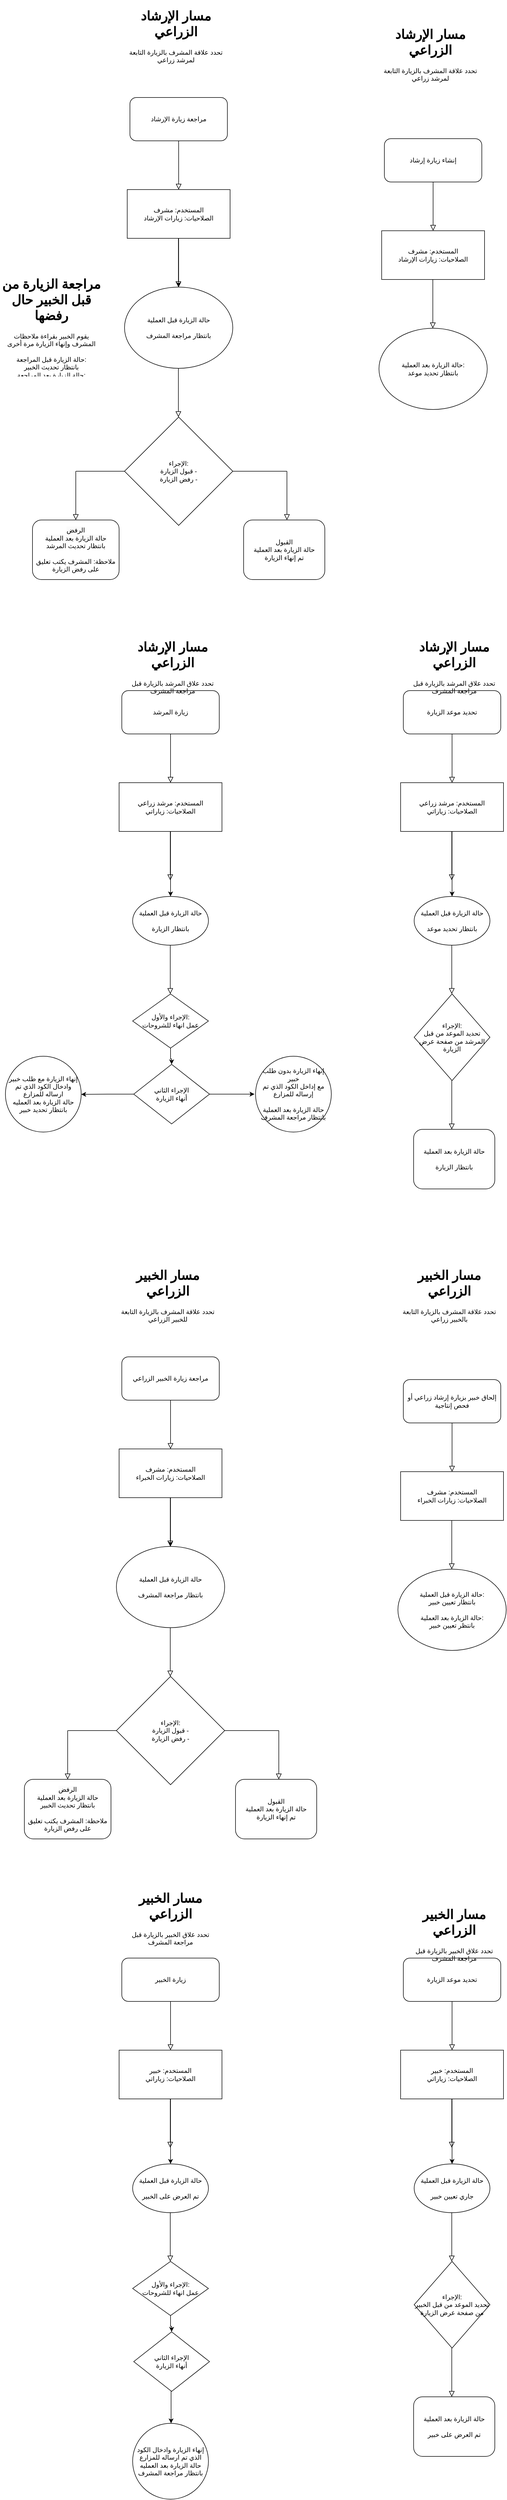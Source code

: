 <mxfile version="22.1.13" type="github">
  <diagram id="C5RBs43oDa-KdzZeNtuy" name="Page-1">
    <mxGraphModel dx="2269" dy="628" grid="1" gridSize="10" guides="1" tooltips="1" connect="1" arrows="1" fold="1" page="1" pageScale="1" pageWidth="827" pageHeight="1169" math="0" shadow="0">
      <root>
        <mxCell id="WIyWlLk6GJQsqaUBKTNV-0" />
        <mxCell id="WIyWlLk6GJQsqaUBKTNV-1" parent="WIyWlLk6GJQsqaUBKTNV-0" />
        <mxCell id="WIyWlLk6GJQsqaUBKTNV-2" value="" style="rounded=0;html=1;jettySize=auto;orthogonalLoop=1;fontSize=11;endArrow=block;endFill=0;endSize=8;strokeWidth=1;shadow=0;labelBackgroundColor=none;edgeStyle=orthogonalEdgeStyle;" parent="WIyWlLk6GJQsqaUBKTNV-1" source="WIyWlLk6GJQsqaUBKTNV-3" edge="1">
          <mxGeometry relative="1" as="geometry">
            <mxPoint x="180" y="471" as="targetPoint" />
          </mxGeometry>
        </mxCell>
        <mxCell id="WIyWlLk6GJQsqaUBKTNV-3" value="إنشاء زيارة إرشاد" style="rounded=1;whiteSpace=wrap;html=1;fontSize=12;glass=0;strokeWidth=1;shadow=0;" parent="WIyWlLk6GJQsqaUBKTNV-1" vertex="1">
          <mxGeometry x="90" y="301" width="180" height="80" as="geometry" />
        </mxCell>
        <mxCell id="__OgKGSpbxOhJbPQyg4M-0" value="المستخدم: مشرف&lt;br&gt;الصلاحيات:&amp;nbsp;زيارات الإرشاد" style="rounded=0;whiteSpace=wrap;html=1;" parent="WIyWlLk6GJQsqaUBKTNV-1" vertex="1">
          <mxGeometry x="85" y="471" width="190" height="90" as="geometry" />
        </mxCell>
        <mxCell id="__OgKGSpbxOhJbPQyg4M-3" value="" style="rounded=0;html=1;jettySize=auto;orthogonalLoop=1;fontSize=11;endArrow=block;endFill=0;endSize=8;strokeWidth=1;shadow=0;labelBackgroundColor=none;edgeStyle=orthogonalEdgeStyle;" parent="WIyWlLk6GJQsqaUBKTNV-1" edge="1">
          <mxGeometry relative="1" as="geometry">
            <mxPoint x="179.5" y="561" as="sourcePoint" />
            <mxPoint x="179.5" y="651" as="targetPoint" />
          </mxGeometry>
        </mxCell>
        <mxCell id="__OgKGSpbxOhJbPQyg4M-4" value="" style="rounded=0;html=1;jettySize=auto;orthogonalLoop=1;fontSize=11;endArrow=block;endFill=0;endSize=8;strokeWidth=1;shadow=0;labelBackgroundColor=none;edgeStyle=orthogonalEdgeStyle;" parent="WIyWlLk6GJQsqaUBKTNV-1" source="__OgKGSpbxOhJbPQyg4M-5" edge="1">
          <mxGeometry relative="1" as="geometry">
            <mxPoint x="-290" y="395" as="targetPoint" />
          </mxGeometry>
        </mxCell>
        <mxCell id="__OgKGSpbxOhJbPQyg4M-5" value="مراجعة زيارة الإرشاد" style="rounded=1;whiteSpace=wrap;html=1;fontSize=12;glass=0;strokeWidth=1;shadow=0;" parent="WIyWlLk6GJQsqaUBKTNV-1" vertex="1">
          <mxGeometry x="-380" y="225" width="180" height="80" as="geometry" />
        </mxCell>
        <mxCell id="__OgKGSpbxOhJbPQyg4M-12" value="" style="edgeStyle=orthogonalEdgeStyle;rounded=0;orthogonalLoop=1;jettySize=auto;html=1;" parent="WIyWlLk6GJQsqaUBKTNV-1" source="__OgKGSpbxOhJbPQyg4M-6" target="__OgKGSpbxOhJbPQyg4M-9" edge="1">
          <mxGeometry relative="1" as="geometry" />
        </mxCell>
        <mxCell id="__OgKGSpbxOhJbPQyg4M-6" value="المستخدم: مشرف&lt;br&gt;الصلاحيات:&amp;nbsp;زيارات الإرشاد" style="rounded=0;whiteSpace=wrap;html=1;" parent="WIyWlLk6GJQsqaUBKTNV-1" vertex="1">
          <mxGeometry x="-385" y="395" width="190" height="90" as="geometry" />
        </mxCell>
        <mxCell id="__OgKGSpbxOhJbPQyg4M-8" value="" style="rounded=0;html=1;jettySize=auto;orthogonalLoop=1;fontSize=11;endArrow=block;endFill=0;endSize=8;strokeWidth=1;shadow=0;labelBackgroundColor=none;edgeStyle=orthogonalEdgeStyle;" parent="WIyWlLk6GJQsqaUBKTNV-1" edge="1">
          <mxGeometry relative="1" as="geometry">
            <mxPoint x="-290.5" y="485" as="sourcePoint" />
            <mxPoint x="-290.5" y="575" as="targetPoint" />
          </mxGeometry>
        </mxCell>
        <mxCell id="__OgKGSpbxOhJbPQyg4M-9" value="حالة الزيارة قبل العملية&lt;br&gt;&lt;br&gt;بانتظار مراجعة المشرف" style="ellipse;whiteSpace=wrap;html=1;" parent="WIyWlLk6GJQsqaUBKTNV-1" vertex="1">
          <mxGeometry x="-390" y="575" width="200" height="150" as="geometry" />
        </mxCell>
        <mxCell id="__OgKGSpbxOhJbPQyg4M-10" value="حالة الزيارة بعد العملية:&lt;br style=&quot;border-color: var(--border-color);&quot;&gt;بانتظار تحديد موعد" style="ellipse;whiteSpace=wrap;html=1;" parent="WIyWlLk6GJQsqaUBKTNV-1" vertex="1">
          <mxGeometry x="80" y="651" width="200" height="150" as="geometry" />
        </mxCell>
        <mxCell id="__OgKGSpbxOhJbPQyg4M-11" value="الإجراء:&lt;br&gt;قبول الزيارة -&lt;br&gt;رفض الزيارة -" style="rhombus;whiteSpace=wrap;html=1;" parent="WIyWlLk6GJQsqaUBKTNV-1" vertex="1">
          <mxGeometry x="-390" y="815" width="200" height="200" as="geometry" />
        </mxCell>
        <mxCell id="__OgKGSpbxOhJbPQyg4M-13" value="" style="rounded=0;html=1;jettySize=auto;orthogonalLoop=1;fontSize=11;endArrow=block;endFill=0;endSize=8;strokeWidth=1;shadow=0;labelBackgroundColor=none;edgeStyle=orthogonalEdgeStyle;" parent="WIyWlLk6GJQsqaUBKTNV-1" edge="1">
          <mxGeometry relative="1" as="geometry">
            <mxPoint x="-290.5" y="725" as="sourcePoint" />
            <mxPoint x="-290.5" y="815" as="targetPoint" />
            <Array as="points">
              <mxPoint x="-290" y="765" />
              <mxPoint x="-290" y="765" />
            </Array>
          </mxGeometry>
        </mxCell>
        <mxCell id="__OgKGSpbxOhJbPQyg4M-15" value="" style="endArrow=none;html=1;rounded=0;" parent="WIyWlLk6GJQsqaUBKTNV-1" edge="1">
          <mxGeometry width="50" height="50" relative="1" as="geometry">
            <mxPoint x="-480" y="915" as="sourcePoint" />
            <mxPoint x="-390" y="915" as="targetPoint" />
          </mxGeometry>
        </mxCell>
        <mxCell id="__OgKGSpbxOhJbPQyg4M-16" value="" style="rounded=0;html=1;jettySize=auto;orthogonalLoop=1;fontSize=11;endArrow=block;endFill=0;endSize=8;strokeWidth=1;shadow=0;labelBackgroundColor=none;edgeStyle=orthogonalEdgeStyle;" parent="WIyWlLk6GJQsqaUBKTNV-1" edge="1">
          <mxGeometry relative="1" as="geometry">
            <mxPoint x="-480" y="915" as="sourcePoint" />
            <mxPoint x="-480" y="1005" as="targetPoint" />
            <Array as="points">
              <mxPoint x="-479.5" y="955" />
              <mxPoint x="-479.5" y="955" />
            </Array>
          </mxGeometry>
        </mxCell>
        <mxCell id="__OgKGSpbxOhJbPQyg4M-17" value="" style="endArrow=none;html=1;rounded=0;" parent="WIyWlLk6GJQsqaUBKTNV-1" edge="1">
          <mxGeometry width="50" height="50" relative="1" as="geometry">
            <mxPoint x="-90" y="915" as="sourcePoint" />
            <mxPoint x="-190" y="915" as="targetPoint" />
          </mxGeometry>
        </mxCell>
        <mxCell id="__OgKGSpbxOhJbPQyg4M-18" value="" style="rounded=0;html=1;jettySize=auto;orthogonalLoop=1;fontSize=11;endArrow=block;endFill=0;endSize=8;strokeWidth=1;shadow=0;labelBackgroundColor=none;edgeStyle=orthogonalEdgeStyle;" parent="WIyWlLk6GJQsqaUBKTNV-1" edge="1">
          <mxGeometry relative="1" as="geometry">
            <mxPoint x="-90" y="915" as="sourcePoint" />
            <mxPoint x="-90" y="1005" as="targetPoint" />
            <Array as="points">
              <mxPoint x="-89.5" y="955" />
              <mxPoint x="-89.5" y="955" />
            </Array>
          </mxGeometry>
        </mxCell>
        <mxCell id="__OgKGSpbxOhJbPQyg4M-19" value="القبول&lt;br&gt;حالة الزيارة بعد العملية&lt;br&gt;تم إنهاء الزيارة" style="rounded=1;whiteSpace=wrap;html=1;" parent="WIyWlLk6GJQsqaUBKTNV-1" vertex="1">
          <mxGeometry x="-170" y="1005" width="150" height="110" as="geometry" />
        </mxCell>
        <mxCell id="__OgKGSpbxOhJbPQyg4M-20" value="&lt;span style=&quot;color: rgb(0, 0, 0); font-family: Helvetica; font-size: 12px; font-style: normal; font-variant-ligatures: normal; font-variant-caps: normal; font-weight: 400; letter-spacing: normal; orphans: 2; text-align: center; text-indent: 0px; text-transform: none; widows: 2; word-spacing: 0px; -webkit-text-stroke-width: 0px; background-color: rgb(251, 251, 251); text-decoration-thickness: initial; text-decoration-style: initial; text-decoration-color: initial; float: none; display: inline !important;&quot;&gt;الرفض&lt;/span&gt;&lt;br style=&quot;border-color: var(--border-color); color: rgb(0, 0, 0); font-family: Helvetica; font-size: 12px; font-style: normal; font-variant-ligatures: normal; font-variant-caps: normal; font-weight: 400; letter-spacing: normal; orphans: 2; text-align: center; text-indent: 0px; text-transform: none; widows: 2; word-spacing: 0px; -webkit-text-stroke-width: 0px; background-color: rgb(251, 251, 251); text-decoration-thickness: initial; text-decoration-style: initial; text-decoration-color: initial;&quot;&gt;&lt;span style=&quot;color: rgb(0, 0, 0); font-family: Helvetica; font-size: 12px; font-style: normal; font-variant-ligatures: normal; font-variant-caps: normal; font-weight: 400; letter-spacing: normal; orphans: 2; text-align: center; text-indent: 0px; text-transform: none; widows: 2; word-spacing: 0px; -webkit-text-stroke-width: 0px; background-color: rgb(251, 251, 251); text-decoration-thickness: initial; text-decoration-style: initial; text-decoration-color: initial; float: none; display: inline !important;&quot;&gt;حالة الزيارة بعد العملية&lt;/span&gt;&lt;br style=&quot;border-color: var(--border-color); color: rgb(0, 0, 0); font-family: Helvetica; font-size: 12px; font-style: normal; font-variant-ligatures: normal; font-variant-caps: normal; font-weight: 400; letter-spacing: normal; orphans: 2; text-align: center; text-indent: 0px; text-transform: none; widows: 2; word-spacing: 0px; -webkit-text-stroke-width: 0px; background-color: rgb(251, 251, 251); text-decoration-thickness: initial; text-decoration-style: initial; text-decoration-color: initial;&quot;&gt;بانتظار تحديث المرشد&lt;br&gt;&lt;br&gt;ملاحظة: المشرف يكتب تعليق على رفض الزيارة" style="rounded=1;whiteSpace=wrap;html=1;" parent="WIyWlLk6GJQsqaUBKTNV-1" vertex="1">
          <mxGeometry x="-560" y="1005" width="160" height="110" as="geometry" />
        </mxCell>
        <mxCell id="__OgKGSpbxOhJbPQyg4M-30" value="&lt;h1&gt;مسار الإرشاد الزراعي&lt;/h1&gt;&lt;p&gt;تحدد علاقة المشرف بالزيارة التابعة لمرشد زراعي&lt;/p&gt;" style="text;html=1;strokeColor=none;fillColor=none;spacing=5;spacingTop=-20;whiteSpace=wrap;overflow=hidden;rounded=0;align=center;" parent="WIyWlLk6GJQsqaUBKTNV-1" vertex="1">
          <mxGeometry x="80" y="89" width="190" height="120" as="geometry" />
        </mxCell>
        <mxCell id="__OgKGSpbxOhJbPQyg4M-31" value="&lt;h1&gt;مسار الإرشاد الزراعي&lt;/h1&gt;&lt;p&gt;تحدد علاقة المشرف بالزيارة التابعة لمرشد زراعي&lt;/p&gt;" style="text;html=1;strokeColor=none;fillColor=none;spacing=5;spacingTop=-20;whiteSpace=wrap;overflow=hidden;rounded=0;align=center;" parent="WIyWlLk6GJQsqaUBKTNV-1" vertex="1">
          <mxGeometry x="-390" y="55" width="190" height="120" as="geometry" />
        </mxCell>
        <mxCell id="__OgKGSpbxOhJbPQyg4M-32" value="" style="rounded=0;html=1;jettySize=auto;orthogonalLoop=1;fontSize=11;endArrow=block;endFill=0;endSize=8;strokeWidth=1;shadow=0;labelBackgroundColor=none;edgeStyle=orthogonalEdgeStyle;" parent="WIyWlLk6GJQsqaUBKTNV-1" source="__OgKGSpbxOhJbPQyg4M-33" edge="1">
          <mxGeometry relative="1" as="geometry">
            <mxPoint x="215" y="1490" as="targetPoint" />
          </mxGeometry>
        </mxCell>
        <mxCell id="__OgKGSpbxOhJbPQyg4M-33" value="تحديد موعد الزيارة" style="rounded=1;whiteSpace=wrap;html=1;fontSize=12;glass=0;strokeWidth=1;shadow=0;" parent="WIyWlLk6GJQsqaUBKTNV-1" vertex="1">
          <mxGeometry x="125" y="1320" width="180" height="80" as="geometry" />
        </mxCell>
        <mxCell id="__OgKGSpbxOhJbPQyg4M-34" value="" style="edgeStyle=orthogonalEdgeStyle;rounded=0;orthogonalLoop=1;jettySize=auto;html=1;" parent="WIyWlLk6GJQsqaUBKTNV-1" source="__OgKGSpbxOhJbPQyg4M-35" target="__OgKGSpbxOhJbPQyg4M-37" edge="1">
          <mxGeometry relative="1" as="geometry" />
        </mxCell>
        <mxCell id="__OgKGSpbxOhJbPQyg4M-35" value="المستخدم: مرشد زراعي&lt;br&gt;الصلاحيات:&amp;nbsp;زياراتي" style="rounded=0;whiteSpace=wrap;html=1;" parent="WIyWlLk6GJQsqaUBKTNV-1" vertex="1">
          <mxGeometry x="120" y="1490" width="190" height="90" as="geometry" />
        </mxCell>
        <mxCell id="__OgKGSpbxOhJbPQyg4M-36" value="" style="rounded=0;html=1;jettySize=auto;orthogonalLoop=1;fontSize=11;endArrow=block;endFill=0;endSize=8;strokeWidth=1;shadow=0;labelBackgroundColor=none;edgeStyle=orthogonalEdgeStyle;" parent="WIyWlLk6GJQsqaUBKTNV-1" edge="1">
          <mxGeometry relative="1" as="geometry">
            <mxPoint x="214.5" y="1580" as="sourcePoint" />
            <mxPoint x="214.5" y="1670" as="targetPoint" />
          </mxGeometry>
        </mxCell>
        <mxCell id="__OgKGSpbxOhJbPQyg4M-37" value="حالة الزيارة قبل العملية&lt;br&gt;&lt;br&gt;بانتظار تحديد موعد" style="ellipse;whiteSpace=wrap;html=1;" parent="WIyWlLk6GJQsqaUBKTNV-1" vertex="1">
          <mxGeometry x="145" y="1700" width="140" height="90" as="geometry" />
        </mxCell>
        <mxCell id="__OgKGSpbxOhJbPQyg4M-38" value="الإجراء:&lt;br&gt;تحديد الموعد من قبل المرشد من صفحة عرض الزيارة" style="rhombus;whiteSpace=wrap;html=1;" parent="WIyWlLk6GJQsqaUBKTNV-1" vertex="1">
          <mxGeometry x="145" y="1880" width="140" height="160" as="geometry" />
        </mxCell>
        <mxCell id="__OgKGSpbxOhJbPQyg4M-39" value="" style="rounded=0;html=1;jettySize=auto;orthogonalLoop=1;fontSize=11;endArrow=block;endFill=0;endSize=8;strokeWidth=1;shadow=0;labelBackgroundColor=none;edgeStyle=orthogonalEdgeStyle;" parent="WIyWlLk6GJQsqaUBKTNV-1" edge="1">
          <mxGeometry relative="1" as="geometry">
            <mxPoint x="214.5" y="1790" as="sourcePoint" />
            <mxPoint x="214.5" y="1880" as="targetPoint" />
            <Array as="points">
              <mxPoint x="215" y="1830" />
              <mxPoint x="215" y="1830" />
            </Array>
          </mxGeometry>
        </mxCell>
        <mxCell id="__OgKGSpbxOhJbPQyg4M-43" value="" style="rounded=0;html=1;jettySize=auto;orthogonalLoop=1;fontSize=11;endArrow=block;endFill=0;endSize=8;strokeWidth=1;shadow=0;labelBackgroundColor=none;edgeStyle=orthogonalEdgeStyle;" parent="WIyWlLk6GJQsqaUBKTNV-1" edge="1">
          <mxGeometry relative="1" as="geometry">
            <mxPoint x="214.5" y="2040" as="sourcePoint" />
            <mxPoint x="214.5" y="2130" as="targetPoint" />
            <Array as="points">
              <mxPoint x="215" y="2080" />
              <mxPoint x="215" y="2080" />
            </Array>
          </mxGeometry>
        </mxCell>
        <mxCell id="__OgKGSpbxOhJbPQyg4M-44" value="حالة الزيارة بعد العملية&lt;br&gt;&lt;br&gt;بانتظار الزيارة" style="rounded=1;whiteSpace=wrap;html=1;" parent="WIyWlLk6GJQsqaUBKTNV-1" vertex="1">
          <mxGeometry x="144" y="2130" width="150" height="110" as="geometry" />
        </mxCell>
        <mxCell id="__OgKGSpbxOhJbPQyg4M-46" value="&lt;h1&gt;مسار الإرشاد الزراعي&lt;/h1&gt;&lt;p&gt;تحدد علاق المرشد بالزيارة قبل مراجعة المشرف&lt;/p&gt;" style="text;html=1;strokeColor=none;fillColor=none;spacing=5;spacingTop=-20;whiteSpace=wrap;overflow=hidden;rounded=0;align=center;" parent="WIyWlLk6GJQsqaUBKTNV-1" vertex="1">
          <mxGeometry x="124" y="1220" width="190" height="120" as="geometry" />
        </mxCell>
        <mxCell id="__OgKGSpbxOhJbPQyg4M-57" value="" style="rounded=0;html=1;jettySize=auto;orthogonalLoop=1;fontSize=11;endArrow=block;endFill=0;endSize=8;strokeWidth=1;shadow=0;labelBackgroundColor=none;edgeStyle=orthogonalEdgeStyle;" parent="WIyWlLk6GJQsqaUBKTNV-1" source="__OgKGSpbxOhJbPQyg4M-58" edge="1">
          <mxGeometry relative="1" as="geometry">
            <mxPoint x="-305" y="1490" as="targetPoint" />
          </mxGeometry>
        </mxCell>
        <mxCell id="__OgKGSpbxOhJbPQyg4M-58" value="زيارة المرشد" style="rounded=1;whiteSpace=wrap;html=1;fontSize=12;glass=0;strokeWidth=1;shadow=0;" parent="WIyWlLk6GJQsqaUBKTNV-1" vertex="1">
          <mxGeometry x="-395" y="1320" width="180" height="80" as="geometry" />
        </mxCell>
        <mxCell id="__OgKGSpbxOhJbPQyg4M-59" value="" style="edgeStyle=orthogonalEdgeStyle;rounded=0;orthogonalLoop=1;jettySize=auto;html=1;" parent="WIyWlLk6GJQsqaUBKTNV-1" source="__OgKGSpbxOhJbPQyg4M-60" target="__OgKGSpbxOhJbPQyg4M-62" edge="1">
          <mxGeometry relative="1" as="geometry" />
        </mxCell>
        <mxCell id="__OgKGSpbxOhJbPQyg4M-60" value="المستخدم: مرشد زراعي&lt;br&gt;الصلاحيات:&amp;nbsp;زياراتي" style="rounded=0;whiteSpace=wrap;html=1;" parent="WIyWlLk6GJQsqaUBKTNV-1" vertex="1">
          <mxGeometry x="-400" y="1490" width="190" height="90" as="geometry" />
        </mxCell>
        <mxCell id="__OgKGSpbxOhJbPQyg4M-61" value="" style="rounded=0;html=1;jettySize=auto;orthogonalLoop=1;fontSize=11;endArrow=block;endFill=0;endSize=8;strokeWidth=1;shadow=0;labelBackgroundColor=none;edgeStyle=orthogonalEdgeStyle;" parent="WIyWlLk6GJQsqaUBKTNV-1" edge="1">
          <mxGeometry relative="1" as="geometry">
            <mxPoint x="-305.5" y="1580" as="sourcePoint" />
            <mxPoint x="-305.5" y="1670" as="targetPoint" />
          </mxGeometry>
        </mxCell>
        <mxCell id="__OgKGSpbxOhJbPQyg4M-62" value="حالة الزيارة قبل العملية&lt;br&gt;&lt;br&gt;بانتظار الزيارة" style="ellipse;whiteSpace=wrap;html=1;" parent="WIyWlLk6GJQsqaUBKTNV-1" vertex="1">
          <mxGeometry x="-375" y="1700" width="140" height="90" as="geometry" />
        </mxCell>
        <mxCell id="__OgKGSpbxOhJbPQyg4M-70" style="edgeStyle=orthogonalEdgeStyle;rounded=0;orthogonalLoop=1;jettySize=auto;html=1;entryX=0.5;entryY=0;entryDx=0;entryDy=0;" parent="WIyWlLk6GJQsqaUBKTNV-1" source="__OgKGSpbxOhJbPQyg4M-63" target="__OgKGSpbxOhJbPQyg4M-69" edge="1">
          <mxGeometry relative="1" as="geometry" />
        </mxCell>
        <mxCell id="__OgKGSpbxOhJbPQyg4M-63" value="الإجراء والأول:&lt;br&gt;عمل انهاء للشروحات" style="rhombus;whiteSpace=wrap;html=1;" parent="WIyWlLk6GJQsqaUBKTNV-1" vertex="1">
          <mxGeometry x="-375" y="1880" width="140" height="100" as="geometry" />
        </mxCell>
        <mxCell id="__OgKGSpbxOhJbPQyg4M-64" value="" style="rounded=0;html=1;jettySize=auto;orthogonalLoop=1;fontSize=11;endArrow=block;endFill=0;endSize=8;strokeWidth=1;shadow=0;labelBackgroundColor=none;edgeStyle=orthogonalEdgeStyle;" parent="WIyWlLk6GJQsqaUBKTNV-1" edge="1">
          <mxGeometry relative="1" as="geometry">
            <mxPoint x="-305.5" y="1790" as="sourcePoint" />
            <mxPoint x="-305.5" y="1880" as="targetPoint" />
            <Array as="points">
              <mxPoint x="-305" y="1830" />
              <mxPoint x="-305" y="1830" />
            </Array>
          </mxGeometry>
        </mxCell>
        <mxCell id="__OgKGSpbxOhJbPQyg4M-67" value="&lt;h1&gt;مسار الإرشاد الزراعي&lt;/h1&gt;&lt;p&gt;تحدد علاق المرشد بالزيارة قبل مراجعة المشرف&lt;/p&gt;" style="text;html=1;strokeColor=none;fillColor=none;spacing=5;spacingTop=-20;whiteSpace=wrap;overflow=hidden;rounded=0;align=center;" parent="WIyWlLk6GJQsqaUBKTNV-1" vertex="1">
          <mxGeometry x="-396" y="1220" width="190" height="120" as="geometry" />
        </mxCell>
        <mxCell id="__OgKGSpbxOhJbPQyg4M-71" style="edgeStyle=orthogonalEdgeStyle;rounded=0;orthogonalLoop=1;jettySize=auto;html=1;" parent="WIyWlLk6GJQsqaUBKTNV-1" source="__OgKGSpbxOhJbPQyg4M-69" edge="1">
          <mxGeometry relative="1" as="geometry">
            <mxPoint x="-150" y="2065" as="targetPoint" />
          </mxGeometry>
        </mxCell>
        <mxCell id="__OgKGSpbxOhJbPQyg4M-72" style="edgeStyle=orthogonalEdgeStyle;rounded=0;orthogonalLoop=1;jettySize=auto;html=1;exitX=0;exitY=0.5;exitDx=0;exitDy=0;" parent="WIyWlLk6GJQsqaUBKTNV-1" source="__OgKGSpbxOhJbPQyg4M-69" edge="1">
          <mxGeometry relative="1" as="geometry">
            <mxPoint x="-470" y="2065.4" as="targetPoint" />
          </mxGeometry>
        </mxCell>
        <mxCell id="__OgKGSpbxOhJbPQyg4M-69" value="الإجراء الثاني&lt;br&gt;أنهاء الزيارة" style="rhombus;whiteSpace=wrap;html=1;" parent="WIyWlLk6GJQsqaUBKTNV-1" vertex="1">
          <mxGeometry x="-373" y="2010" width="140" height="110" as="geometry" />
        </mxCell>
        <mxCell id="__OgKGSpbxOhJbPQyg4M-73" value="إنهاء الزيارة بدون طلب خبير&lt;br&gt;مع إداخل الكود الذي تم إرساله للمزارع&lt;br&gt;&lt;br&gt;حالة الزيارة بعد العملية&lt;br&gt;بانتظار مراجعة المشرف" style="ellipse;whiteSpace=wrap;html=1;aspect=fixed;" parent="WIyWlLk6GJQsqaUBKTNV-1" vertex="1">
          <mxGeometry x="-148" y="1995" width="140" height="140" as="geometry" />
        </mxCell>
        <mxCell id="__OgKGSpbxOhJbPQyg4M-74" value="إنهاء الزيارة مع طلب خبير وادخال الكود الذي تم ارساله للمزارع&lt;br&gt;حالة الزيارة بعد العمليه&lt;br&gt;بانتظار تحديد خبير" style="ellipse;whiteSpace=wrap;html=1;aspect=fixed;" parent="WIyWlLk6GJQsqaUBKTNV-1" vertex="1">
          <mxGeometry x="-610" y="1995" width="140" height="140" as="geometry" />
        </mxCell>
        <mxCell id="J8kSeY5UrRpYQGeqnWzn-0" value="" style="rounded=0;html=1;jettySize=auto;orthogonalLoop=1;fontSize=11;endArrow=block;endFill=0;endSize=8;strokeWidth=1;shadow=0;labelBackgroundColor=none;edgeStyle=orthogonalEdgeStyle;" edge="1" parent="WIyWlLk6GJQsqaUBKTNV-1" source="J8kSeY5UrRpYQGeqnWzn-1">
          <mxGeometry relative="1" as="geometry">
            <mxPoint x="215" y="2762" as="targetPoint" />
          </mxGeometry>
        </mxCell>
        <mxCell id="J8kSeY5UrRpYQGeqnWzn-1" value="إلحاق خبير بزيارة إرشاد زراعي أو فحص إنتاجية" style="rounded=1;whiteSpace=wrap;html=1;fontSize=12;glass=0;strokeWidth=1;shadow=0;" vertex="1" parent="WIyWlLk6GJQsqaUBKTNV-1">
          <mxGeometry x="125" y="2592" width="180" height="80" as="geometry" />
        </mxCell>
        <mxCell id="J8kSeY5UrRpYQGeqnWzn-2" value="المستخدم: مشرف&lt;br&gt;الصلاحيات:&amp;nbsp;زيارات الخبراء" style="rounded=0;whiteSpace=wrap;html=1;" vertex="1" parent="WIyWlLk6GJQsqaUBKTNV-1">
          <mxGeometry x="120" y="2762" width="190" height="90" as="geometry" />
        </mxCell>
        <mxCell id="J8kSeY5UrRpYQGeqnWzn-3" value="" style="rounded=0;html=1;jettySize=auto;orthogonalLoop=1;fontSize=11;endArrow=block;endFill=0;endSize=8;strokeWidth=1;shadow=0;labelBackgroundColor=none;edgeStyle=orthogonalEdgeStyle;" edge="1" parent="WIyWlLk6GJQsqaUBKTNV-1">
          <mxGeometry relative="1" as="geometry">
            <mxPoint x="214.5" y="2852" as="sourcePoint" />
            <mxPoint x="214.5" y="2942" as="targetPoint" />
          </mxGeometry>
        </mxCell>
        <mxCell id="J8kSeY5UrRpYQGeqnWzn-4" value="حالة الزيارة قبل العملية:&lt;br&gt;بانتظار تعيين خبير&lt;br&gt;&lt;br&gt;حالة الزيارة بعد العملية:&lt;br style=&quot;border-color: var(--border-color);&quot;&gt;بانتظر تعيين خبير" style="ellipse;whiteSpace=wrap;html=1;" vertex="1" parent="WIyWlLk6GJQsqaUBKTNV-1">
          <mxGeometry x="115" y="2942" width="200" height="150" as="geometry" />
        </mxCell>
        <mxCell id="J8kSeY5UrRpYQGeqnWzn-5" value="&lt;h1&gt;مسار الخبير الزراعي&lt;/h1&gt;&lt;p&gt;تحدد علاقة المشرف بالزيارة التابعة بالخبير زراعي&lt;/p&gt;" style="text;html=1;strokeColor=none;fillColor=none;spacing=5;spacingTop=-20;whiteSpace=wrap;overflow=hidden;rounded=0;align=center;" vertex="1" parent="WIyWlLk6GJQsqaUBKTNV-1">
          <mxGeometry x="115" y="2380" width="190" height="120" as="geometry" />
        </mxCell>
        <mxCell id="J8kSeY5UrRpYQGeqnWzn-6" value="" style="rounded=0;html=1;jettySize=auto;orthogonalLoop=1;fontSize=11;endArrow=block;endFill=0;endSize=8;strokeWidth=1;shadow=0;labelBackgroundColor=none;edgeStyle=orthogonalEdgeStyle;" edge="1" parent="WIyWlLk6GJQsqaUBKTNV-1" source="J8kSeY5UrRpYQGeqnWzn-7">
          <mxGeometry relative="1" as="geometry">
            <mxPoint x="-305" y="2720" as="targetPoint" />
          </mxGeometry>
        </mxCell>
        <mxCell id="J8kSeY5UrRpYQGeqnWzn-7" value="مراجعة زيارة الخبير الزراعي" style="rounded=1;whiteSpace=wrap;html=1;fontSize=12;glass=0;strokeWidth=1;shadow=0;" vertex="1" parent="WIyWlLk6GJQsqaUBKTNV-1">
          <mxGeometry x="-395" y="2550" width="180" height="80" as="geometry" />
        </mxCell>
        <mxCell id="J8kSeY5UrRpYQGeqnWzn-8" value="" style="edgeStyle=orthogonalEdgeStyle;rounded=0;orthogonalLoop=1;jettySize=auto;html=1;" edge="1" parent="WIyWlLk6GJQsqaUBKTNV-1" source="J8kSeY5UrRpYQGeqnWzn-9" target="J8kSeY5UrRpYQGeqnWzn-11">
          <mxGeometry relative="1" as="geometry" />
        </mxCell>
        <mxCell id="J8kSeY5UrRpYQGeqnWzn-9" value="المستخدم: مشرف&lt;br&gt;الصلاحيات:&amp;nbsp;زيارات الخبراء" style="rounded=0;whiteSpace=wrap;html=1;" vertex="1" parent="WIyWlLk6GJQsqaUBKTNV-1">
          <mxGeometry x="-400" y="2720" width="190" height="90" as="geometry" />
        </mxCell>
        <mxCell id="J8kSeY5UrRpYQGeqnWzn-10" value="" style="rounded=0;html=1;jettySize=auto;orthogonalLoop=1;fontSize=11;endArrow=block;endFill=0;endSize=8;strokeWidth=1;shadow=0;labelBackgroundColor=none;edgeStyle=orthogonalEdgeStyle;" edge="1" parent="WIyWlLk6GJQsqaUBKTNV-1">
          <mxGeometry relative="1" as="geometry">
            <mxPoint x="-305.5" y="2810" as="sourcePoint" />
            <mxPoint x="-305.5" y="2900" as="targetPoint" />
          </mxGeometry>
        </mxCell>
        <mxCell id="J8kSeY5UrRpYQGeqnWzn-11" value="حالة الزيارة قبل العملية&lt;br&gt;&lt;br&gt;بانتظار مراجعة المشرف" style="ellipse;whiteSpace=wrap;html=1;" vertex="1" parent="WIyWlLk6GJQsqaUBKTNV-1">
          <mxGeometry x="-405" y="2900" width="200" height="150" as="geometry" />
        </mxCell>
        <mxCell id="J8kSeY5UrRpYQGeqnWzn-12" value="الإجراء:&lt;br&gt;قبول الزيارة -&lt;br&gt;رفض الزيارة -" style="rhombus;whiteSpace=wrap;html=1;" vertex="1" parent="WIyWlLk6GJQsqaUBKTNV-1">
          <mxGeometry x="-405" y="3140" width="200" height="200" as="geometry" />
        </mxCell>
        <mxCell id="J8kSeY5UrRpYQGeqnWzn-13" value="" style="rounded=0;html=1;jettySize=auto;orthogonalLoop=1;fontSize=11;endArrow=block;endFill=0;endSize=8;strokeWidth=1;shadow=0;labelBackgroundColor=none;edgeStyle=orthogonalEdgeStyle;" edge="1" parent="WIyWlLk6GJQsqaUBKTNV-1">
          <mxGeometry relative="1" as="geometry">
            <mxPoint x="-305.5" y="3050" as="sourcePoint" />
            <mxPoint x="-305.5" y="3140" as="targetPoint" />
            <Array as="points">
              <mxPoint x="-305" y="3090" />
              <mxPoint x="-305" y="3090" />
            </Array>
          </mxGeometry>
        </mxCell>
        <mxCell id="J8kSeY5UrRpYQGeqnWzn-14" value="" style="endArrow=none;html=1;rounded=0;" edge="1" parent="WIyWlLk6GJQsqaUBKTNV-1">
          <mxGeometry width="50" height="50" relative="1" as="geometry">
            <mxPoint x="-495" y="3240" as="sourcePoint" />
            <mxPoint x="-405" y="3240" as="targetPoint" />
          </mxGeometry>
        </mxCell>
        <mxCell id="J8kSeY5UrRpYQGeqnWzn-15" value="" style="rounded=0;html=1;jettySize=auto;orthogonalLoop=1;fontSize=11;endArrow=block;endFill=0;endSize=8;strokeWidth=1;shadow=0;labelBackgroundColor=none;edgeStyle=orthogonalEdgeStyle;" edge="1" parent="WIyWlLk6GJQsqaUBKTNV-1">
          <mxGeometry relative="1" as="geometry">
            <mxPoint x="-495" y="3240" as="sourcePoint" />
            <mxPoint x="-495" y="3330" as="targetPoint" />
            <Array as="points">
              <mxPoint x="-494.5" y="3280" />
              <mxPoint x="-494.5" y="3280" />
            </Array>
          </mxGeometry>
        </mxCell>
        <mxCell id="J8kSeY5UrRpYQGeqnWzn-16" value="" style="endArrow=none;html=1;rounded=0;" edge="1" parent="WIyWlLk6GJQsqaUBKTNV-1">
          <mxGeometry width="50" height="50" relative="1" as="geometry">
            <mxPoint x="-105" y="3240" as="sourcePoint" />
            <mxPoint x="-205" y="3240" as="targetPoint" />
          </mxGeometry>
        </mxCell>
        <mxCell id="J8kSeY5UrRpYQGeqnWzn-17" value="" style="rounded=0;html=1;jettySize=auto;orthogonalLoop=1;fontSize=11;endArrow=block;endFill=0;endSize=8;strokeWidth=1;shadow=0;labelBackgroundColor=none;edgeStyle=orthogonalEdgeStyle;" edge="1" parent="WIyWlLk6GJQsqaUBKTNV-1">
          <mxGeometry relative="1" as="geometry">
            <mxPoint x="-105" y="3240" as="sourcePoint" />
            <mxPoint x="-105" y="3330" as="targetPoint" />
            <Array as="points">
              <mxPoint x="-104.5" y="3280" />
              <mxPoint x="-104.5" y="3280" />
            </Array>
          </mxGeometry>
        </mxCell>
        <mxCell id="J8kSeY5UrRpYQGeqnWzn-18" value="القبول&lt;br&gt;حالة الزيارة بعد العملية&lt;br&gt;تم إنهاء الزيارة" style="rounded=1;whiteSpace=wrap;html=1;" vertex="1" parent="WIyWlLk6GJQsqaUBKTNV-1">
          <mxGeometry x="-185" y="3330" width="150" height="110" as="geometry" />
        </mxCell>
        <mxCell id="J8kSeY5UrRpYQGeqnWzn-19" value="&lt;span style=&quot;color: rgb(0, 0, 0); font-family: Helvetica; font-size: 12px; font-style: normal; font-variant-ligatures: normal; font-variant-caps: normal; font-weight: 400; letter-spacing: normal; orphans: 2; text-align: center; text-indent: 0px; text-transform: none; widows: 2; word-spacing: 0px; -webkit-text-stroke-width: 0px; background-color: rgb(251, 251, 251); text-decoration-thickness: initial; text-decoration-style: initial; text-decoration-color: initial; float: none; display: inline !important;&quot;&gt;الرفض&lt;/span&gt;&lt;br style=&quot;border-color: var(--border-color); color: rgb(0, 0, 0); font-family: Helvetica; font-size: 12px; font-style: normal; font-variant-ligatures: normal; font-variant-caps: normal; font-weight: 400; letter-spacing: normal; orphans: 2; text-align: center; text-indent: 0px; text-transform: none; widows: 2; word-spacing: 0px; -webkit-text-stroke-width: 0px; background-color: rgb(251, 251, 251); text-decoration-thickness: initial; text-decoration-style: initial; text-decoration-color: initial;&quot;&gt;&lt;span style=&quot;color: rgb(0, 0, 0); font-family: Helvetica; font-size: 12px; font-style: normal; font-variant-ligatures: normal; font-variant-caps: normal; font-weight: 400; letter-spacing: normal; orphans: 2; text-align: center; text-indent: 0px; text-transform: none; widows: 2; word-spacing: 0px; -webkit-text-stroke-width: 0px; background-color: rgb(251, 251, 251); text-decoration-thickness: initial; text-decoration-style: initial; text-decoration-color: initial; float: none; display: inline !important;&quot;&gt;حالة الزيارة بعد العملية&lt;/span&gt;&lt;br style=&quot;border-color: var(--border-color); color: rgb(0, 0, 0); font-family: Helvetica; font-size: 12px; font-style: normal; font-variant-ligatures: normal; font-variant-caps: normal; font-weight: 400; letter-spacing: normal; orphans: 2; text-align: center; text-indent: 0px; text-transform: none; widows: 2; word-spacing: 0px; -webkit-text-stroke-width: 0px; background-color: rgb(251, 251, 251); text-decoration-thickness: initial; text-decoration-style: initial; text-decoration-color: initial;&quot;&gt;بانتظار تحديث الخبير&lt;br&gt;&lt;br&gt;ملاحظة: المشرف يكتب تعليق على رفض الزيارة" style="rounded=1;whiteSpace=wrap;html=1;" vertex="1" parent="WIyWlLk6GJQsqaUBKTNV-1">
          <mxGeometry x="-575" y="3330" width="160" height="110" as="geometry" />
        </mxCell>
        <mxCell id="J8kSeY5UrRpYQGeqnWzn-20" value="&lt;h1&gt;مسار الخبير الزراعي&lt;/h1&gt;&lt;p&gt;تحدد علاقة المشرف بالزيارة التابعة للخبير الزراعي&lt;/p&gt;" style="text;html=1;strokeColor=none;fillColor=none;spacing=5;spacingTop=-20;whiteSpace=wrap;overflow=hidden;rounded=0;align=center;" vertex="1" parent="WIyWlLk6GJQsqaUBKTNV-1">
          <mxGeometry x="-405" y="2380" width="190" height="120" as="geometry" />
        </mxCell>
        <mxCell id="J8kSeY5UrRpYQGeqnWzn-21" value="" style="rounded=0;html=1;jettySize=auto;orthogonalLoop=1;fontSize=11;endArrow=block;endFill=0;endSize=8;strokeWidth=1;shadow=0;labelBackgroundColor=none;edgeStyle=orthogonalEdgeStyle;" edge="1" parent="WIyWlLk6GJQsqaUBKTNV-1" source="J8kSeY5UrRpYQGeqnWzn-22">
          <mxGeometry relative="1" as="geometry">
            <mxPoint x="215" y="3830" as="targetPoint" />
          </mxGeometry>
        </mxCell>
        <mxCell id="J8kSeY5UrRpYQGeqnWzn-22" value="تحديد موعد الزيارة" style="rounded=1;whiteSpace=wrap;html=1;fontSize=12;glass=0;strokeWidth=1;shadow=0;" vertex="1" parent="WIyWlLk6GJQsqaUBKTNV-1">
          <mxGeometry x="125" y="3660" width="180" height="80" as="geometry" />
        </mxCell>
        <mxCell id="J8kSeY5UrRpYQGeqnWzn-23" value="" style="edgeStyle=orthogonalEdgeStyle;rounded=0;orthogonalLoop=1;jettySize=auto;html=1;" edge="1" parent="WIyWlLk6GJQsqaUBKTNV-1" source="J8kSeY5UrRpYQGeqnWzn-24" target="J8kSeY5UrRpYQGeqnWzn-26">
          <mxGeometry relative="1" as="geometry" />
        </mxCell>
        <mxCell id="J8kSeY5UrRpYQGeqnWzn-24" value="المستخدم: خبير&lt;br&gt;الصلاحيات:&amp;nbsp;زياراتي" style="rounded=0;whiteSpace=wrap;html=1;" vertex="1" parent="WIyWlLk6GJQsqaUBKTNV-1">
          <mxGeometry x="120" y="3830" width="190" height="90" as="geometry" />
        </mxCell>
        <mxCell id="J8kSeY5UrRpYQGeqnWzn-25" value="" style="rounded=0;html=1;jettySize=auto;orthogonalLoop=1;fontSize=11;endArrow=block;endFill=0;endSize=8;strokeWidth=1;shadow=0;labelBackgroundColor=none;edgeStyle=orthogonalEdgeStyle;" edge="1" parent="WIyWlLk6GJQsqaUBKTNV-1">
          <mxGeometry relative="1" as="geometry">
            <mxPoint x="214.5" y="3920" as="sourcePoint" />
            <mxPoint x="214.5" y="4010" as="targetPoint" />
          </mxGeometry>
        </mxCell>
        <mxCell id="J8kSeY5UrRpYQGeqnWzn-26" value="حالة الزيارة قبل العملية&lt;br&gt;&lt;br&gt;جاري تعيين خبير" style="ellipse;whiteSpace=wrap;html=1;" vertex="1" parent="WIyWlLk6GJQsqaUBKTNV-1">
          <mxGeometry x="145" y="4040" width="140" height="90" as="geometry" />
        </mxCell>
        <mxCell id="J8kSeY5UrRpYQGeqnWzn-27" value="الإجراء:&lt;br&gt;تحديد الموعد من قبل الخبير من صفحة عرض الزيارة" style="rhombus;whiteSpace=wrap;html=1;" vertex="1" parent="WIyWlLk6GJQsqaUBKTNV-1">
          <mxGeometry x="145" y="4220" width="140" height="160" as="geometry" />
        </mxCell>
        <mxCell id="J8kSeY5UrRpYQGeqnWzn-28" value="" style="rounded=0;html=1;jettySize=auto;orthogonalLoop=1;fontSize=11;endArrow=block;endFill=0;endSize=8;strokeWidth=1;shadow=0;labelBackgroundColor=none;edgeStyle=orthogonalEdgeStyle;" edge="1" parent="WIyWlLk6GJQsqaUBKTNV-1">
          <mxGeometry relative="1" as="geometry">
            <mxPoint x="214.5" y="4130" as="sourcePoint" />
            <mxPoint x="214.5" y="4220" as="targetPoint" />
            <Array as="points">
              <mxPoint x="215" y="4170" />
              <mxPoint x="215" y="4170" />
            </Array>
          </mxGeometry>
        </mxCell>
        <mxCell id="J8kSeY5UrRpYQGeqnWzn-29" value="" style="rounded=0;html=1;jettySize=auto;orthogonalLoop=1;fontSize=11;endArrow=block;endFill=0;endSize=8;strokeWidth=1;shadow=0;labelBackgroundColor=none;edgeStyle=orthogonalEdgeStyle;" edge="1" parent="WIyWlLk6GJQsqaUBKTNV-1">
          <mxGeometry relative="1" as="geometry">
            <mxPoint x="214.5" y="4380" as="sourcePoint" />
            <mxPoint x="214.5" y="4470" as="targetPoint" />
            <Array as="points">
              <mxPoint x="215" y="4420" />
              <mxPoint x="215" y="4420" />
            </Array>
          </mxGeometry>
        </mxCell>
        <mxCell id="J8kSeY5UrRpYQGeqnWzn-30" value="حالة الزيارة بعد العملية&lt;br&gt;&lt;br&gt;تم العرض على خبير" style="rounded=1;whiteSpace=wrap;html=1;" vertex="1" parent="WIyWlLk6GJQsqaUBKTNV-1">
          <mxGeometry x="144" y="4470" width="150" height="110" as="geometry" />
        </mxCell>
        <mxCell id="J8kSeY5UrRpYQGeqnWzn-31" value="&lt;h1&gt;مسار الخبير الزراعي&lt;/h1&gt;&lt;p&gt;تحدد علاق الخبير بالزيارة قبل مراجعة المشرف&lt;/p&gt;" style="text;html=1;strokeColor=none;fillColor=none;spacing=5;spacingTop=-20;whiteSpace=wrap;overflow=hidden;rounded=0;align=center;" vertex="1" parent="WIyWlLk6GJQsqaUBKTNV-1">
          <mxGeometry x="124" y="3560" width="190" height="120" as="geometry" />
        </mxCell>
        <mxCell id="J8kSeY5UrRpYQGeqnWzn-32" value="" style="rounded=0;html=1;jettySize=auto;orthogonalLoop=1;fontSize=11;endArrow=block;endFill=0;endSize=8;strokeWidth=1;shadow=0;labelBackgroundColor=none;edgeStyle=orthogonalEdgeStyle;" edge="1" parent="WIyWlLk6GJQsqaUBKTNV-1" source="J8kSeY5UrRpYQGeqnWzn-33">
          <mxGeometry relative="1" as="geometry">
            <mxPoint x="-305" y="3830" as="targetPoint" />
          </mxGeometry>
        </mxCell>
        <mxCell id="J8kSeY5UrRpYQGeqnWzn-33" value="زيارة الخبير" style="rounded=1;whiteSpace=wrap;html=1;fontSize=12;glass=0;strokeWidth=1;shadow=0;" vertex="1" parent="WIyWlLk6GJQsqaUBKTNV-1">
          <mxGeometry x="-395" y="3660" width="180" height="80" as="geometry" />
        </mxCell>
        <mxCell id="J8kSeY5UrRpYQGeqnWzn-34" value="" style="edgeStyle=orthogonalEdgeStyle;rounded=0;orthogonalLoop=1;jettySize=auto;html=1;" edge="1" parent="WIyWlLk6GJQsqaUBKTNV-1" source="J8kSeY5UrRpYQGeqnWzn-35" target="J8kSeY5UrRpYQGeqnWzn-37">
          <mxGeometry relative="1" as="geometry" />
        </mxCell>
        <mxCell id="J8kSeY5UrRpYQGeqnWzn-35" value="المستخدم: خبير&lt;br&gt;الصلاحيات:&amp;nbsp;زياراتي" style="rounded=0;whiteSpace=wrap;html=1;" vertex="1" parent="WIyWlLk6GJQsqaUBKTNV-1">
          <mxGeometry x="-400" y="3830" width="190" height="90" as="geometry" />
        </mxCell>
        <mxCell id="J8kSeY5UrRpYQGeqnWzn-36" value="" style="rounded=0;html=1;jettySize=auto;orthogonalLoop=1;fontSize=11;endArrow=block;endFill=0;endSize=8;strokeWidth=1;shadow=0;labelBackgroundColor=none;edgeStyle=orthogonalEdgeStyle;" edge="1" parent="WIyWlLk6GJQsqaUBKTNV-1">
          <mxGeometry relative="1" as="geometry">
            <mxPoint x="-305.5" y="3920" as="sourcePoint" />
            <mxPoint x="-305.5" y="4010" as="targetPoint" />
          </mxGeometry>
        </mxCell>
        <mxCell id="J8kSeY5UrRpYQGeqnWzn-37" value="حالة الزيارة قبل العملية&lt;br&gt;&lt;br&gt;تم العرض على الخبير" style="ellipse;whiteSpace=wrap;html=1;" vertex="1" parent="WIyWlLk6GJQsqaUBKTNV-1">
          <mxGeometry x="-375" y="4040" width="140" height="90" as="geometry" />
        </mxCell>
        <mxCell id="J8kSeY5UrRpYQGeqnWzn-38" style="edgeStyle=orthogonalEdgeStyle;rounded=0;orthogonalLoop=1;jettySize=auto;html=1;entryX=0.5;entryY=0;entryDx=0;entryDy=0;" edge="1" parent="WIyWlLk6GJQsqaUBKTNV-1" source="J8kSeY5UrRpYQGeqnWzn-39" target="J8kSeY5UrRpYQGeqnWzn-44">
          <mxGeometry relative="1" as="geometry" />
        </mxCell>
        <mxCell id="J8kSeY5UrRpYQGeqnWzn-39" value="الإجراء والأول:&lt;br&gt;عمل انهاء للشروحات" style="rhombus;whiteSpace=wrap;html=1;" vertex="1" parent="WIyWlLk6GJQsqaUBKTNV-1">
          <mxGeometry x="-375" y="4220" width="140" height="100" as="geometry" />
        </mxCell>
        <mxCell id="J8kSeY5UrRpYQGeqnWzn-40" value="" style="rounded=0;html=1;jettySize=auto;orthogonalLoop=1;fontSize=11;endArrow=block;endFill=0;endSize=8;strokeWidth=1;shadow=0;labelBackgroundColor=none;edgeStyle=orthogonalEdgeStyle;" edge="1" parent="WIyWlLk6GJQsqaUBKTNV-1">
          <mxGeometry relative="1" as="geometry">
            <mxPoint x="-305.5" y="4130" as="sourcePoint" />
            <mxPoint x="-305.5" y="4220" as="targetPoint" />
            <Array as="points">
              <mxPoint x="-305" y="4170" />
              <mxPoint x="-305" y="4170" />
            </Array>
          </mxGeometry>
        </mxCell>
        <mxCell id="J8kSeY5UrRpYQGeqnWzn-42" style="edgeStyle=orthogonalEdgeStyle;rounded=0;orthogonalLoop=1;jettySize=auto;html=1;" edge="1" parent="WIyWlLk6GJQsqaUBKTNV-1">
          <mxGeometry relative="1" as="geometry">
            <mxPoint x="-304" y="4519" as="targetPoint" />
            <mxPoint x="-303.0" y="4459" as="sourcePoint" />
            <Array as="points">
              <mxPoint x="-304" y="4459" />
            </Array>
          </mxGeometry>
        </mxCell>
        <mxCell id="J8kSeY5UrRpYQGeqnWzn-44" value="الإجراء الثاني&lt;br&gt;أنهاء الزيارة" style="rhombus;whiteSpace=wrap;html=1;" vertex="1" parent="WIyWlLk6GJQsqaUBKTNV-1">
          <mxGeometry x="-373" y="4350" width="140" height="110" as="geometry" />
        </mxCell>
        <mxCell id="J8kSeY5UrRpYQGeqnWzn-46" value="إنهاء الزيارة وادخال الكود الذي تم ارساله للمزارع&lt;br&gt;حالة الزيارة بعد العمليه&lt;br&gt;بانتظار مراجعة المشرف" style="ellipse;whiteSpace=wrap;html=1;aspect=fixed;" vertex="1" parent="WIyWlLk6GJQsqaUBKTNV-1">
          <mxGeometry x="-375" y="4519" width="140" height="140" as="geometry" />
        </mxCell>
        <mxCell id="J8kSeY5UrRpYQGeqnWzn-47" value="&lt;h1&gt;مسار الخبير الزراعي&lt;/h1&gt;&lt;p&gt;تحدد علاق الخبير بالزيارة قبل مراجعة المشرف&lt;/p&gt;" style="text;html=1;strokeColor=none;fillColor=none;spacing=5;spacingTop=-20;whiteSpace=wrap;overflow=hidden;rounded=0;align=center;" vertex="1" parent="WIyWlLk6GJQsqaUBKTNV-1">
          <mxGeometry x="-400" y="3530" width="190" height="120" as="geometry" />
        </mxCell>
        <mxCell id="J8kSeY5UrRpYQGeqnWzn-48" value="&lt;h1&gt;مراجعة الزيارة من قبل الخبير حال رفضها&lt;/h1&gt;&lt;p&gt;يقوم الخبير بقراءة ملاحظات المشرف وإنهاء الزيارة مرة أخرى&lt;br&gt;&lt;br&gt;حالة الزيارة قبل المراجعة:&lt;br&gt;بانتظار تحديث الخبير&lt;br&gt;حالة الزيارة بعد المراجعة:&lt;br&gt;بانتظار مراجعة المشرف&lt;/p&gt;" style="text;html=1;strokeColor=none;fillColor=none;spacing=5;spacingTop=-20;whiteSpace=wrap;overflow=hidden;rounded=0;align=center;" vertex="1" parent="WIyWlLk6GJQsqaUBKTNV-1">
          <mxGeometry x="-620" y="550" width="190" height="190" as="geometry" />
        </mxCell>
      </root>
    </mxGraphModel>
  </diagram>
</mxfile>
